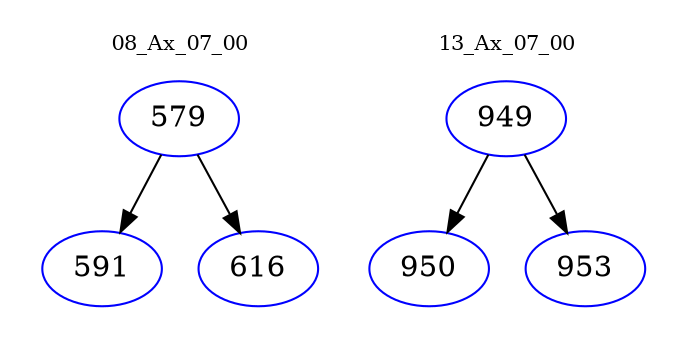 digraph{
subgraph cluster_0 {
color = white
label = "08_Ax_07_00";
fontsize=10;
T0_579 [label="579", color="blue"]
T0_579 -> T0_591 [color="black"]
T0_591 [label="591", color="blue"]
T0_579 -> T0_616 [color="black"]
T0_616 [label="616", color="blue"]
}
subgraph cluster_1 {
color = white
label = "13_Ax_07_00";
fontsize=10;
T1_949 [label="949", color="blue"]
T1_949 -> T1_950 [color="black"]
T1_950 [label="950", color="blue"]
T1_949 -> T1_953 [color="black"]
T1_953 [label="953", color="blue"]
}
}
